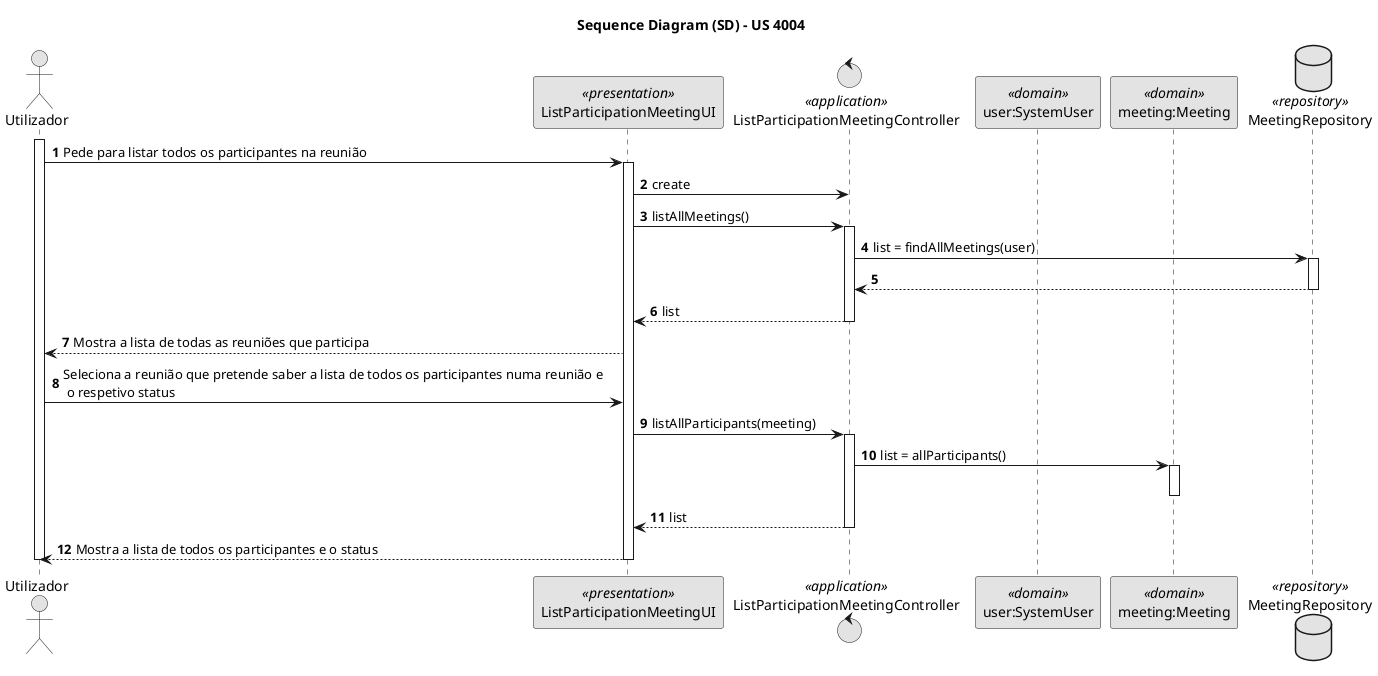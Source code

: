 @startuml
skinparam monochrome true
skinparam packageStyle rectangle
skinparam shadowing false

title Sequence Diagram (SD) - US 4004
autonumber

actor Utilizador as Actor
participant ListParticipationMeetingUI as UI <<presentation>>
control ListParticipationMeetingController as Controller <<application>>
participant "user:SystemUser" as UserDomain <<domain>>
participant "meeting:Meeting" as MeetingDomain <<domain>>
database MeetingRepository as Repository <<repository>>

activate Actor
    Actor -> UI : Pede para listar todos os participantes na reunião
    activate UI
        UI -> Controller : create
        UI -> Controller : listAllMeetings()
        activate Controller

        Controller -> Repository : list = findAllMeetings(user)
        activate Repository

        Repository --> Controller :
        deactivate Repository
        Controller --> UI : list
        deactivate Controller

    UI --> Actor : Mostra a lista de todas as reuniões que participa

    Actor -> UI : Seleciona a reunião que pretende saber a lista de todos os participantes numa reunião e \n o respetivo status

        UI -> Controller : listAllParticipants(meeting)
        activate Controller

        Controller ->  MeetingDomain : list = allParticipants()
        activate  MeetingDomain

        deactivate  MeetingDomain
        Controller --> UI : list
        deactivate Controller

    UI --> Actor : Mostra a lista de todos os participantes e o status

    deactivate UI
deactivate Actor

@enduml
